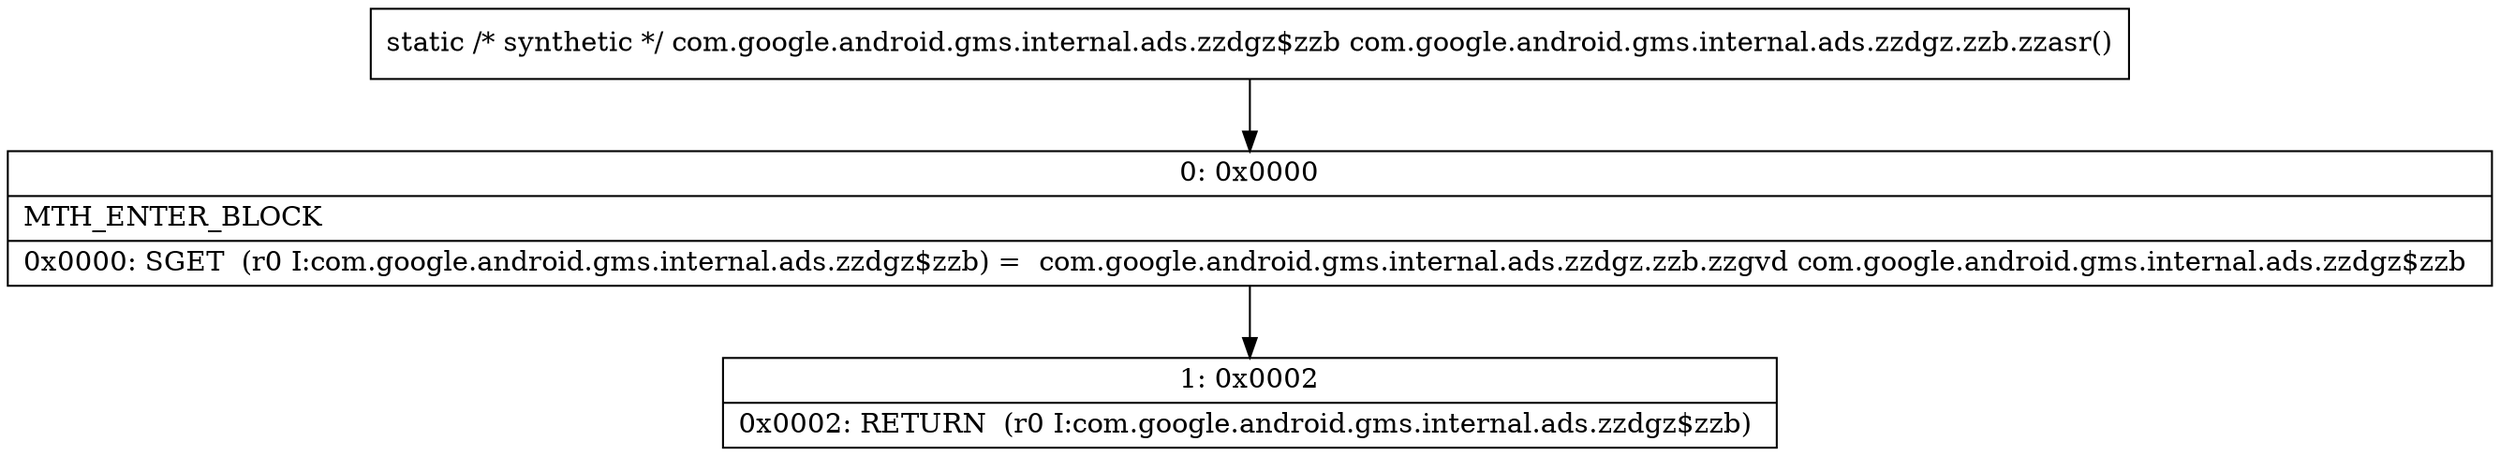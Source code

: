 digraph "CFG forcom.google.android.gms.internal.ads.zzdgz.zzb.zzasr()Lcom\/google\/android\/gms\/internal\/ads\/zzdgz$zzb;" {
Node_0 [shape=record,label="{0\:\ 0x0000|MTH_ENTER_BLOCK\l|0x0000: SGET  (r0 I:com.google.android.gms.internal.ads.zzdgz$zzb) =  com.google.android.gms.internal.ads.zzdgz.zzb.zzgvd com.google.android.gms.internal.ads.zzdgz$zzb \l}"];
Node_1 [shape=record,label="{1\:\ 0x0002|0x0002: RETURN  (r0 I:com.google.android.gms.internal.ads.zzdgz$zzb) \l}"];
MethodNode[shape=record,label="{static \/* synthetic *\/ com.google.android.gms.internal.ads.zzdgz$zzb com.google.android.gms.internal.ads.zzdgz.zzb.zzasr() }"];
MethodNode -> Node_0;
Node_0 -> Node_1;
}

